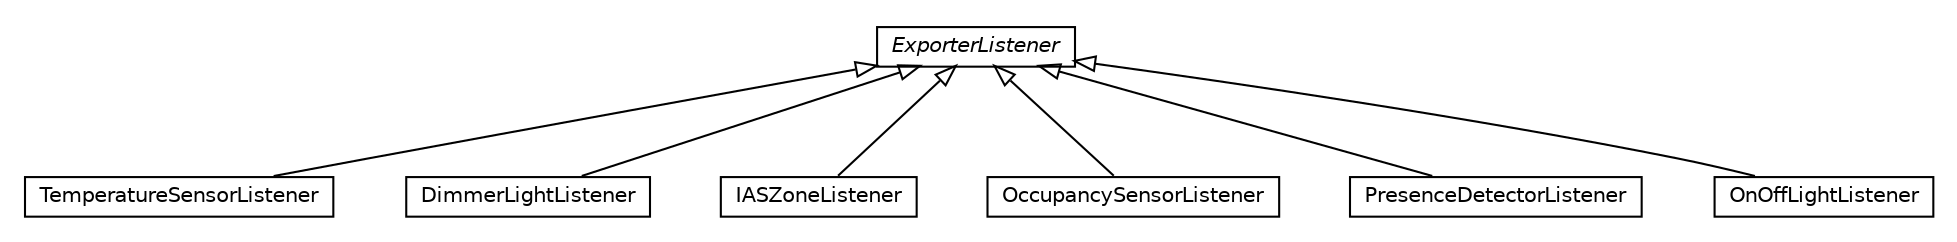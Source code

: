 #!/usr/local/bin/dot
#
# Class diagram 
# Generated by UMLGraph version R5_6-24-gf6e263 (http://www.umlgraph.org/)
#

digraph G {
	edge [fontname="Helvetica",fontsize=10,labelfontname="Helvetica",labelfontsize=10];
	node [fontname="Helvetica",fontsize=10,shape=plaintext];
	nodesep=0.25;
	ranksep=0.5;
	// org.universAAL.hw.exporter.zigbee.ha.devices.listeners.TemperatureSensorListener
	c38922 [label=<<table title="org.universAAL.hw.exporter.zigbee.ha.devices.listeners.TemperatureSensorListener" border="0" cellborder="1" cellspacing="0" cellpadding="2" port="p" href="./TemperatureSensorListener.html">
		<tr><td><table border="0" cellspacing="0" cellpadding="1">
<tr><td align="center" balign="center"> TemperatureSensorListener </td></tr>
		</table></td></tr>
		</table>>, URL="./TemperatureSensorListener.html", fontname="Helvetica", fontcolor="black", fontsize=10.0];
	// org.universAAL.hw.exporter.zigbee.ha.devices.listeners.DimmerLightListener
	c38923 [label=<<table title="org.universAAL.hw.exporter.zigbee.ha.devices.listeners.DimmerLightListener" border="0" cellborder="1" cellspacing="0" cellpadding="2" port="p" href="./DimmerLightListener.html">
		<tr><td><table border="0" cellspacing="0" cellpadding="1">
<tr><td align="center" balign="center"> DimmerLightListener </td></tr>
		</table></td></tr>
		</table>>, URL="./DimmerLightListener.html", fontname="Helvetica", fontcolor="black", fontsize=10.0];
	// org.universAAL.hw.exporter.zigbee.ha.devices.listeners.IASZoneListener
	c38924 [label=<<table title="org.universAAL.hw.exporter.zigbee.ha.devices.listeners.IASZoneListener" border="0" cellborder="1" cellspacing="0" cellpadding="2" port="p" href="./IASZoneListener.html">
		<tr><td><table border="0" cellspacing="0" cellpadding="1">
<tr><td align="center" balign="center"> IASZoneListener </td></tr>
		</table></td></tr>
		</table>>, URL="./IASZoneListener.html", fontname="Helvetica", fontcolor="black", fontsize=10.0];
	// org.universAAL.hw.exporter.zigbee.ha.devices.listeners.OccupancySensorListener
	c38925 [label=<<table title="org.universAAL.hw.exporter.zigbee.ha.devices.listeners.OccupancySensorListener" border="0" cellborder="1" cellspacing="0" cellpadding="2" port="p" href="./OccupancySensorListener.html">
		<tr><td><table border="0" cellspacing="0" cellpadding="1">
<tr><td align="center" balign="center"> OccupancySensorListener </td></tr>
		</table></td></tr>
		</table>>, URL="./OccupancySensorListener.html", fontname="Helvetica", fontcolor="black", fontsize=10.0];
	// org.universAAL.hw.exporter.zigbee.ha.devices.listeners.PresenceDetectorListener
	c38926 [label=<<table title="org.universAAL.hw.exporter.zigbee.ha.devices.listeners.PresenceDetectorListener" border="0" cellborder="1" cellspacing="0" cellpadding="2" port="p" href="./PresenceDetectorListener.html">
		<tr><td><table border="0" cellspacing="0" cellpadding="1">
<tr><td align="center" balign="center"> PresenceDetectorListener </td></tr>
		</table></td></tr>
		</table>>, URL="./PresenceDetectorListener.html", fontname="Helvetica", fontcolor="black", fontsize=10.0];
	// org.universAAL.hw.exporter.zigbee.ha.devices.listeners.ExporterListener
	c38927 [label=<<table title="org.universAAL.hw.exporter.zigbee.ha.devices.listeners.ExporterListener" border="0" cellborder="1" cellspacing="0" cellpadding="2" port="p" href="./ExporterListener.html">
		<tr><td><table border="0" cellspacing="0" cellpadding="1">
<tr><td align="center" balign="center"><font face="Helvetica-Oblique"> ExporterListener </font></td></tr>
		</table></td></tr>
		</table>>, URL="./ExporterListener.html", fontname="Helvetica", fontcolor="black", fontsize=10.0];
	// org.universAAL.hw.exporter.zigbee.ha.devices.listeners.OnOffLightListener
	c38928 [label=<<table title="org.universAAL.hw.exporter.zigbee.ha.devices.listeners.OnOffLightListener" border="0" cellborder="1" cellspacing="0" cellpadding="2" port="p" href="./OnOffLightListener.html">
		<tr><td><table border="0" cellspacing="0" cellpadding="1">
<tr><td align="center" balign="center"> OnOffLightListener </td></tr>
		</table></td></tr>
		</table>>, URL="./OnOffLightListener.html", fontname="Helvetica", fontcolor="black", fontsize=10.0];
	//org.universAAL.hw.exporter.zigbee.ha.devices.listeners.TemperatureSensorListener extends org.universAAL.hw.exporter.zigbee.ha.devices.listeners.ExporterListener
	c38927:p -> c38922:p [dir=back,arrowtail=empty];
	//org.universAAL.hw.exporter.zigbee.ha.devices.listeners.DimmerLightListener extends org.universAAL.hw.exporter.zigbee.ha.devices.listeners.ExporterListener
	c38927:p -> c38923:p [dir=back,arrowtail=empty];
	//org.universAAL.hw.exporter.zigbee.ha.devices.listeners.IASZoneListener extends org.universAAL.hw.exporter.zigbee.ha.devices.listeners.ExporterListener
	c38927:p -> c38924:p [dir=back,arrowtail=empty];
	//org.universAAL.hw.exporter.zigbee.ha.devices.listeners.OccupancySensorListener extends org.universAAL.hw.exporter.zigbee.ha.devices.listeners.ExporterListener
	c38927:p -> c38925:p [dir=back,arrowtail=empty];
	//org.universAAL.hw.exporter.zigbee.ha.devices.listeners.PresenceDetectorListener extends org.universAAL.hw.exporter.zigbee.ha.devices.listeners.ExporterListener
	c38927:p -> c38926:p [dir=back,arrowtail=empty];
	//org.universAAL.hw.exporter.zigbee.ha.devices.listeners.OnOffLightListener extends org.universAAL.hw.exporter.zigbee.ha.devices.listeners.ExporterListener
	c38927:p -> c38928:p [dir=back,arrowtail=empty];
}

